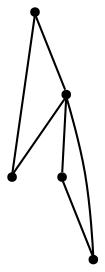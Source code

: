 graph {
  node [shape=point,comment="{\"directed\":false,\"doi\":\"10.1007/978-3-031-49272-3_11\",\"figure\":\"4 (1)\"}"]

  v0 [pos="525.3159686075338,904.2205417208665"]
  v1 [pos="393.5033150020879,970.1260766949381"]
  v2 [pos="525.3159686075338,1036.0316116690096"]
  v3 [pos="261.69065344808973,904.2205417208665"]
  v4 [pos="261.6906534480898,1036.0316116690096"]

  v0 -- v1 [id="-1",pos="525.3159686075338,904.2205417208665 393.5033150020879,970.1260766949381 393.5033150020879,970.1260766949381 393.5033150020879,970.1260766949381"]
  v4 -- v1 [id="-2",pos="261.6906534480898,1036.0316116690096 393.5033150020879,970.1260766949381 393.5033150020879,970.1260766949381 393.5033150020879,970.1260766949381"]
  v3 -- v4 [id="-3",pos="261.69065344808973,904.2205417208665 261.6906534480898,1036.0316116690096 261.6906534480898,1036.0316116690096 261.6906534480898,1036.0316116690096"]
  v2 -- v0 [id="-4",pos="525.3159686075338,1036.0316116690096 525.3159686075338,904.2205417208665 525.3159686075338,904.2205417208665 525.3159686075338,904.2205417208665"]
  v1 -- v3 [id="-5",pos="393.5033150020879,970.1260766949381 261.69065344808973,904.2205417208665 261.69065344808973,904.2205417208665 261.69065344808973,904.2205417208665"]
  v1 -- v2 [id="-6",pos="393.5033150020879,970.1260766949381 525.3159686075338,1036.0316116690096 525.3159686075338,1036.0316116690096 525.3159686075338,1036.0316116690096"]
}
